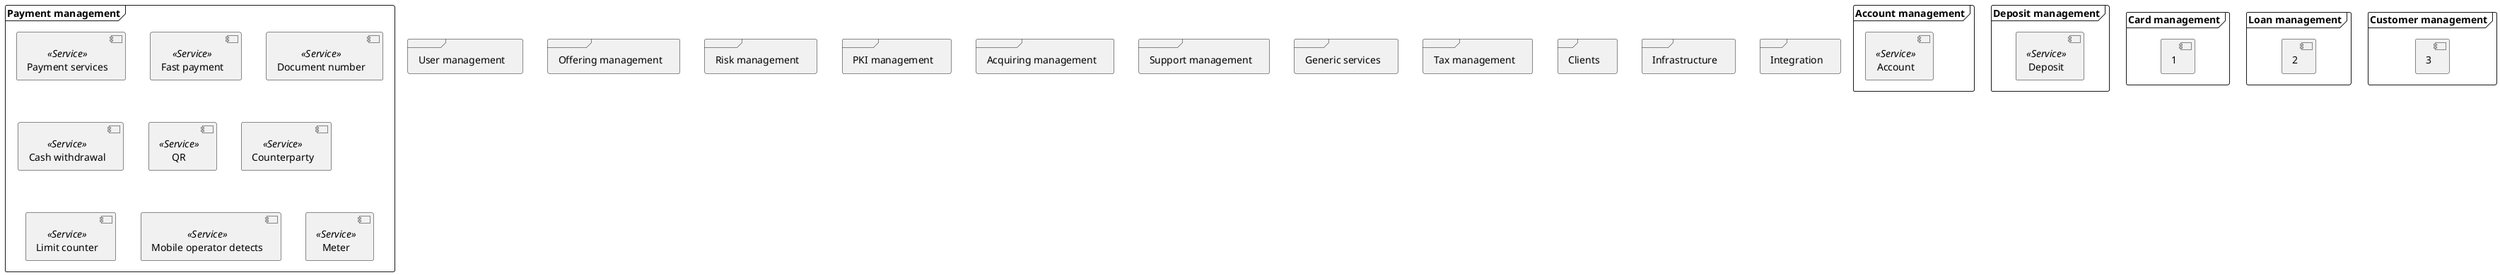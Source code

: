 @startuml components-library

frame "Payment management" {
    component "Payment services" as PaymentServices <<Service>>
    component "Fast payment" as FastPayment <<Service>>
    component "Document number" as DocumentNumber <<Service>>
    component "Cash withdrawal" as CashWithdrawal <<Service>>
    component "QR" as QR <<Service>>
    component "Counterparty" as Counterparty <<Service>>
    component "Limit counter" as LimitCounter <<Service>>
    component "Mobile operator detects" as MobileOperatorDetects <<Service>>
    component "Meter" as Meter <<Service>>
}

frame "Account management" {
    component "Account" as Account <<Service>>
}

frame "Deposit management" {
    component "Deposit" as Deposit <<Service>>
}

frame "Card management" {
    [1]
}

frame "Loan management" {
    [2]
}

frame "Customer management" {
    [3]
}

frame "User management" {

}

frame "Offering management" {

}

frame "Risk management" {

}

frame "PKI management" {

}

frame "Acquiring management" {

}

frame "Support management" {

}

frame "Generic services" {

}

frame "Tax management" {

}


'Technical layer

frame "Clients" {

}

frame "Infrastructure" {

}

frame "Integration" {

}

@enduml